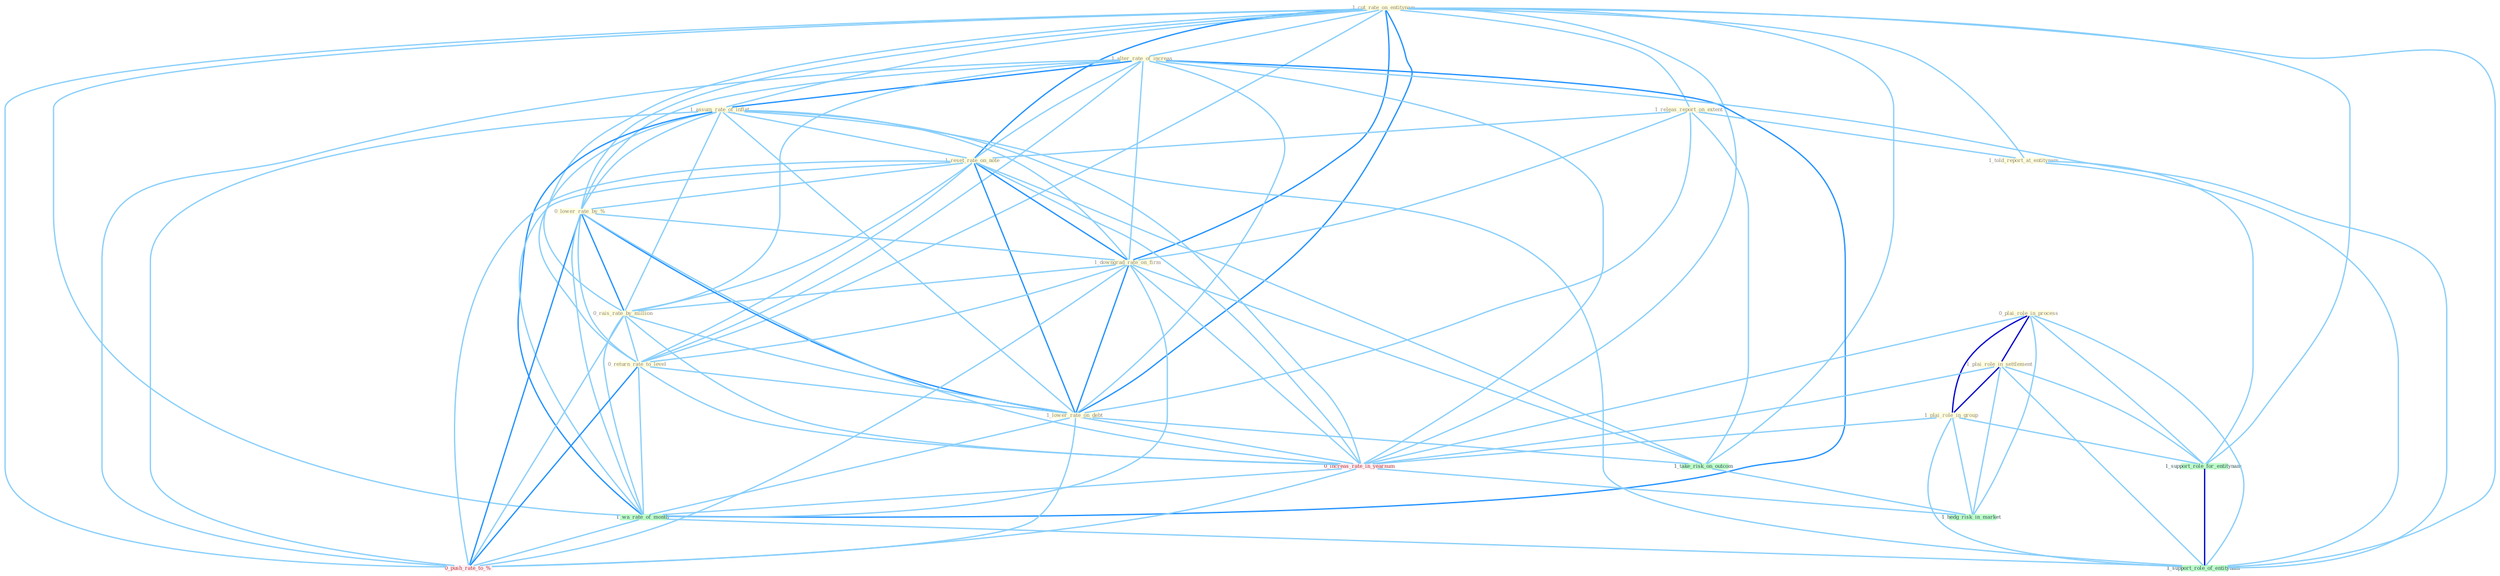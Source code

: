 Graph G{ 
    node
    [shape=polygon,style=filled,width=.5,height=.06,color="#BDFCC9",fixedsize=true,fontsize=4,
    fontcolor="#2f4f4f"];
    {node
    [color="#ffffe0", fontcolor="#8b7d6b"] "1_cut_rate_on_entitynam " "1_alter_rate_of_increas " "1_releas_report_on_extent " "1_told_report_at_entitynam " "1_assum_rate_of_inflat " "1_reset_rate_on_note " "0_plai_role_in_process " "0_lower_rate_by_% " "1_downgrad_rate_on_firm " "0_rais_rate_by_million " "0_return_rate_to_level " "1_plai_role_in_settlement " "1_lower_rate_on_debt " "1_plai_role_in_group "}
{node [color="#fff0f5", fontcolor="#b22222"] "0_increas_rate_in_yearnum " "0_push_rate_to_% "}
edge [color="#B0E2FF"];

	"1_cut_rate_on_entitynam " -- "1_alter_rate_of_increas " [w="1", color="#87cefa" ];
	"1_cut_rate_on_entitynam " -- "1_releas_report_on_extent " [w="1", color="#87cefa" ];
	"1_cut_rate_on_entitynam " -- "1_told_report_at_entitynam " [w="1", color="#87cefa" ];
	"1_cut_rate_on_entitynam " -- "1_assum_rate_of_inflat " [w="1", color="#87cefa" ];
	"1_cut_rate_on_entitynam " -- "1_reset_rate_on_note " [w="2", color="#1e90ff" , len=0.8];
	"1_cut_rate_on_entitynam " -- "0_lower_rate_by_% " [w="1", color="#87cefa" ];
	"1_cut_rate_on_entitynam " -- "1_downgrad_rate_on_firm " [w="2", color="#1e90ff" , len=0.8];
	"1_cut_rate_on_entitynam " -- "0_rais_rate_by_million " [w="1", color="#87cefa" ];
	"1_cut_rate_on_entitynam " -- "0_return_rate_to_level " [w="1", color="#87cefa" ];
	"1_cut_rate_on_entitynam " -- "1_lower_rate_on_debt " [w="2", color="#1e90ff" , len=0.8];
	"1_cut_rate_on_entitynam " -- "0_increas_rate_in_yearnum " [w="1", color="#87cefa" ];
	"1_cut_rate_on_entitynam " -- "1_wa_rate_of_month " [w="1", color="#87cefa" ];
	"1_cut_rate_on_entitynam " -- "1_support_role_for_entitynam " [w="1", color="#87cefa" ];
	"1_cut_rate_on_entitynam " -- "1_take_risk_on_outcom " [w="1", color="#87cefa" ];
	"1_cut_rate_on_entitynam " -- "0_push_rate_to_% " [w="1", color="#87cefa" ];
	"1_cut_rate_on_entitynam " -- "1_support_role_of_entitynam " [w="1", color="#87cefa" ];
	"1_alter_rate_of_increas " -- "1_assum_rate_of_inflat " [w="2", color="#1e90ff" , len=0.8];
	"1_alter_rate_of_increas " -- "1_reset_rate_on_note " [w="1", color="#87cefa" ];
	"1_alter_rate_of_increas " -- "0_lower_rate_by_% " [w="1", color="#87cefa" ];
	"1_alter_rate_of_increas " -- "1_downgrad_rate_on_firm " [w="1", color="#87cefa" ];
	"1_alter_rate_of_increas " -- "0_rais_rate_by_million " [w="1", color="#87cefa" ];
	"1_alter_rate_of_increas " -- "0_return_rate_to_level " [w="1", color="#87cefa" ];
	"1_alter_rate_of_increas " -- "1_lower_rate_on_debt " [w="1", color="#87cefa" ];
	"1_alter_rate_of_increas " -- "0_increas_rate_in_yearnum " [w="1", color="#87cefa" ];
	"1_alter_rate_of_increas " -- "1_wa_rate_of_month " [w="2", color="#1e90ff" , len=0.8];
	"1_alter_rate_of_increas " -- "0_push_rate_to_% " [w="1", color="#87cefa" ];
	"1_alter_rate_of_increas " -- "1_support_role_of_entitynam " [w="1", color="#87cefa" ];
	"1_releas_report_on_extent " -- "1_told_report_at_entitynam " [w="1", color="#87cefa" ];
	"1_releas_report_on_extent " -- "1_reset_rate_on_note " [w="1", color="#87cefa" ];
	"1_releas_report_on_extent " -- "1_downgrad_rate_on_firm " [w="1", color="#87cefa" ];
	"1_releas_report_on_extent " -- "1_lower_rate_on_debt " [w="1", color="#87cefa" ];
	"1_releas_report_on_extent " -- "1_take_risk_on_outcom " [w="1", color="#87cefa" ];
	"1_told_report_at_entitynam " -- "1_support_role_for_entitynam " [w="1", color="#87cefa" ];
	"1_told_report_at_entitynam " -- "1_support_role_of_entitynam " [w="1", color="#87cefa" ];
	"1_assum_rate_of_inflat " -- "1_reset_rate_on_note " [w="1", color="#87cefa" ];
	"1_assum_rate_of_inflat " -- "0_lower_rate_by_% " [w="1", color="#87cefa" ];
	"1_assum_rate_of_inflat " -- "1_downgrad_rate_on_firm " [w="1", color="#87cefa" ];
	"1_assum_rate_of_inflat " -- "0_rais_rate_by_million " [w="1", color="#87cefa" ];
	"1_assum_rate_of_inflat " -- "0_return_rate_to_level " [w="1", color="#87cefa" ];
	"1_assum_rate_of_inflat " -- "1_lower_rate_on_debt " [w="1", color="#87cefa" ];
	"1_assum_rate_of_inflat " -- "0_increas_rate_in_yearnum " [w="1", color="#87cefa" ];
	"1_assum_rate_of_inflat " -- "1_wa_rate_of_month " [w="2", color="#1e90ff" , len=0.8];
	"1_assum_rate_of_inflat " -- "0_push_rate_to_% " [w="1", color="#87cefa" ];
	"1_assum_rate_of_inflat " -- "1_support_role_of_entitynam " [w="1", color="#87cefa" ];
	"1_reset_rate_on_note " -- "0_lower_rate_by_% " [w="1", color="#87cefa" ];
	"1_reset_rate_on_note " -- "1_downgrad_rate_on_firm " [w="2", color="#1e90ff" , len=0.8];
	"1_reset_rate_on_note " -- "0_rais_rate_by_million " [w="1", color="#87cefa" ];
	"1_reset_rate_on_note " -- "0_return_rate_to_level " [w="1", color="#87cefa" ];
	"1_reset_rate_on_note " -- "1_lower_rate_on_debt " [w="2", color="#1e90ff" , len=0.8];
	"1_reset_rate_on_note " -- "0_increas_rate_in_yearnum " [w="1", color="#87cefa" ];
	"1_reset_rate_on_note " -- "1_wa_rate_of_month " [w="1", color="#87cefa" ];
	"1_reset_rate_on_note " -- "1_take_risk_on_outcom " [w="1", color="#87cefa" ];
	"1_reset_rate_on_note " -- "0_push_rate_to_% " [w="1", color="#87cefa" ];
	"0_plai_role_in_process " -- "1_plai_role_in_settlement " [w="3", color="#0000cd" , len=0.6];
	"0_plai_role_in_process " -- "1_plai_role_in_group " [w="3", color="#0000cd" , len=0.6];
	"0_plai_role_in_process " -- "0_increas_rate_in_yearnum " [w="1", color="#87cefa" ];
	"0_plai_role_in_process " -- "1_support_role_for_entitynam " [w="1", color="#87cefa" ];
	"0_plai_role_in_process " -- "1_support_role_of_entitynam " [w="1", color="#87cefa" ];
	"0_plai_role_in_process " -- "1_hedg_risk_in_market " [w="1", color="#87cefa" ];
	"0_lower_rate_by_% " -- "1_downgrad_rate_on_firm " [w="1", color="#87cefa" ];
	"0_lower_rate_by_% " -- "0_rais_rate_by_million " [w="2", color="#1e90ff" , len=0.8];
	"0_lower_rate_by_% " -- "0_return_rate_to_level " [w="1", color="#87cefa" ];
	"0_lower_rate_by_% " -- "1_lower_rate_on_debt " [w="2", color="#1e90ff" , len=0.8];
	"0_lower_rate_by_% " -- "0_increas_rate_in_yearnum " [w="1", color="#87cefa" ];
	"0_lower_rate_by_% " -- "1_wa_rate_of_month " [w="1", color="#87cefa" ];
	"0_lower_rate_by_% " -- "0_push_rate_to_% " [w="2", color="#1e90ff" , len=0.8];
	"1_downgrad_rate_on_firm " -- "0_rais_rate_by_million " [w="1", color="#87cefa" ];
	"1_downgrad_rate_on_firm " -- "0_return_rate_to_level " [w="1", color="#87cefa" ];
	"1_downgrad_rate_on_firm " -- "1_lower_rate_on_debt " [w="2", color="#1e90ff" , len=0.8];
	"1_downgrad_rate_on_firm " -- "0_increas_rate_in_yearnum " [w="1", color="#87cefa" ];
	"1_downgrad_rate_on_firm " -- "1_wa_rate_of_month " [w="1", color="#87cefa" ];
	"1_downgrad_rate_on_firm " -- "1_take_risk_on_outcom " [w="1", color="#87cefa" ];
	"1_downgrad_rate_on_firm " -- "0_push_rate_to_% " [w="1", color="#87cefa" ];
	"0_rais_rate_by_million " -- "0_return_rate_to_level " [w="1", color="#87cefa" ];
	"0_rais_rate_by_million " -- "1_lower_rate_on_debt " [w="1", color="#87cefa" ];
	"0_rais_rate_by_million " -- "0_increas_rate_in_yearnum " [w="1", color="#87cefa" ];
	"0_rais_rate_by_million " -- "1_wa_rate_of_month " [w="1", color="#87cefa" ];
	"0_rais_rate_by_million " -- "0_push_rate_to_% " [w="1", color="#87cefa" ];
	"0_return_rate_to_level " -- "1_lower_rate_on_debt " [w="1", color="#87cefa" ];
	"0_return_rate_to_level " -- "0_increas_rate_in_yearnum " [w="1", color="#87cefa" ];
	"0_return_rate_to_level " -- "1_wa_rate_of_month " [w="1", color="#87cefa" ];
	"0_return_rate_to_level " -- "0_push_rate_to_% " [w="2", color="#1e90ff" , len=0.8];
	"1_plai_role_in_settlement " -- "1_plai_role_in_group " [w="3", color="#0000cd" , len=0.6];
	"1_plai_role_in_settlement " -- "0_increas_rate_in_yearnum " [w="1", color="#87cefa" ];
	"1_plai_role_in_settlement " -- "1_support_role_for_entitynam " [w="1", color="#87cefa" ];
	"1_plai_role_in_settlement " -- "1_support_role_of_entitynam " [w="1", color="#87cefa" ];
	"1_plai_role_in_settlement " -- "1_hedg_risk_in_market " [w="1", color="#87cefa" ];
	"1_lower_rate_on_debt " -- "0_increas_rate_in_yearnum " [w="1", color="#87cefa" ];
	"1_lower_rate_on_debt " -- "1_wa_rate_of_month " [w="1", color="#87cefa" ];
	"1_lower_rate_on_debt " -- "1_take_risk_on_outcom " [w="1", color="#87cefa" ];
	"1_lower_rate_on_debt " -- "0_push_rate_to_% " [w="1", color="#87cefa" ];
	"1_plai_role_in_group " -- "0_increas_rate_in_yearnum " [w="1", color="#87cefa" ];
	"1_plai_role_in_group " -- "1_support_role_for_entitynam " [w="1", color="#87cefa" ];
	"1_plai_role_in_group " -- "1_support_role_of_entitynam " [w="1", color="#87cefa" ];
	"1_plai_role_in_group " -- "1_hedg_risk_in_market " [w="1", color="#87cefa" ];
	"0_increas_rate_in_yearnum " -- "1_wa_rate_of_month " [w="1", color="#87cefa" ];
	"0_increas_rate_in_yearnum " -- "0_push_rate_to_% " [w="1", color="#87cefa" ];
	"0_increas_rate_in_yearnum " -- "1_hedg_risk_in_market " [w="1", color="#87cefa" ];
	"1_wa_rate_of_month " -- "0_push_rate_to_% " [w="1", color="#87cefa" ];
	"1_wa_rate_of_month " -- "1_support_role_of_entitynam " [w="1", color="#87cefa" ];
	"1_support_role_for_entitynam " -- "1_support_role_of_entitynam " [w="3", color="#0000cd" , len=0.6];
	"1_take_risk_on_outcom " -- "1_hedg_risk_in_market " [w="1", color="#87cefa" ];
}